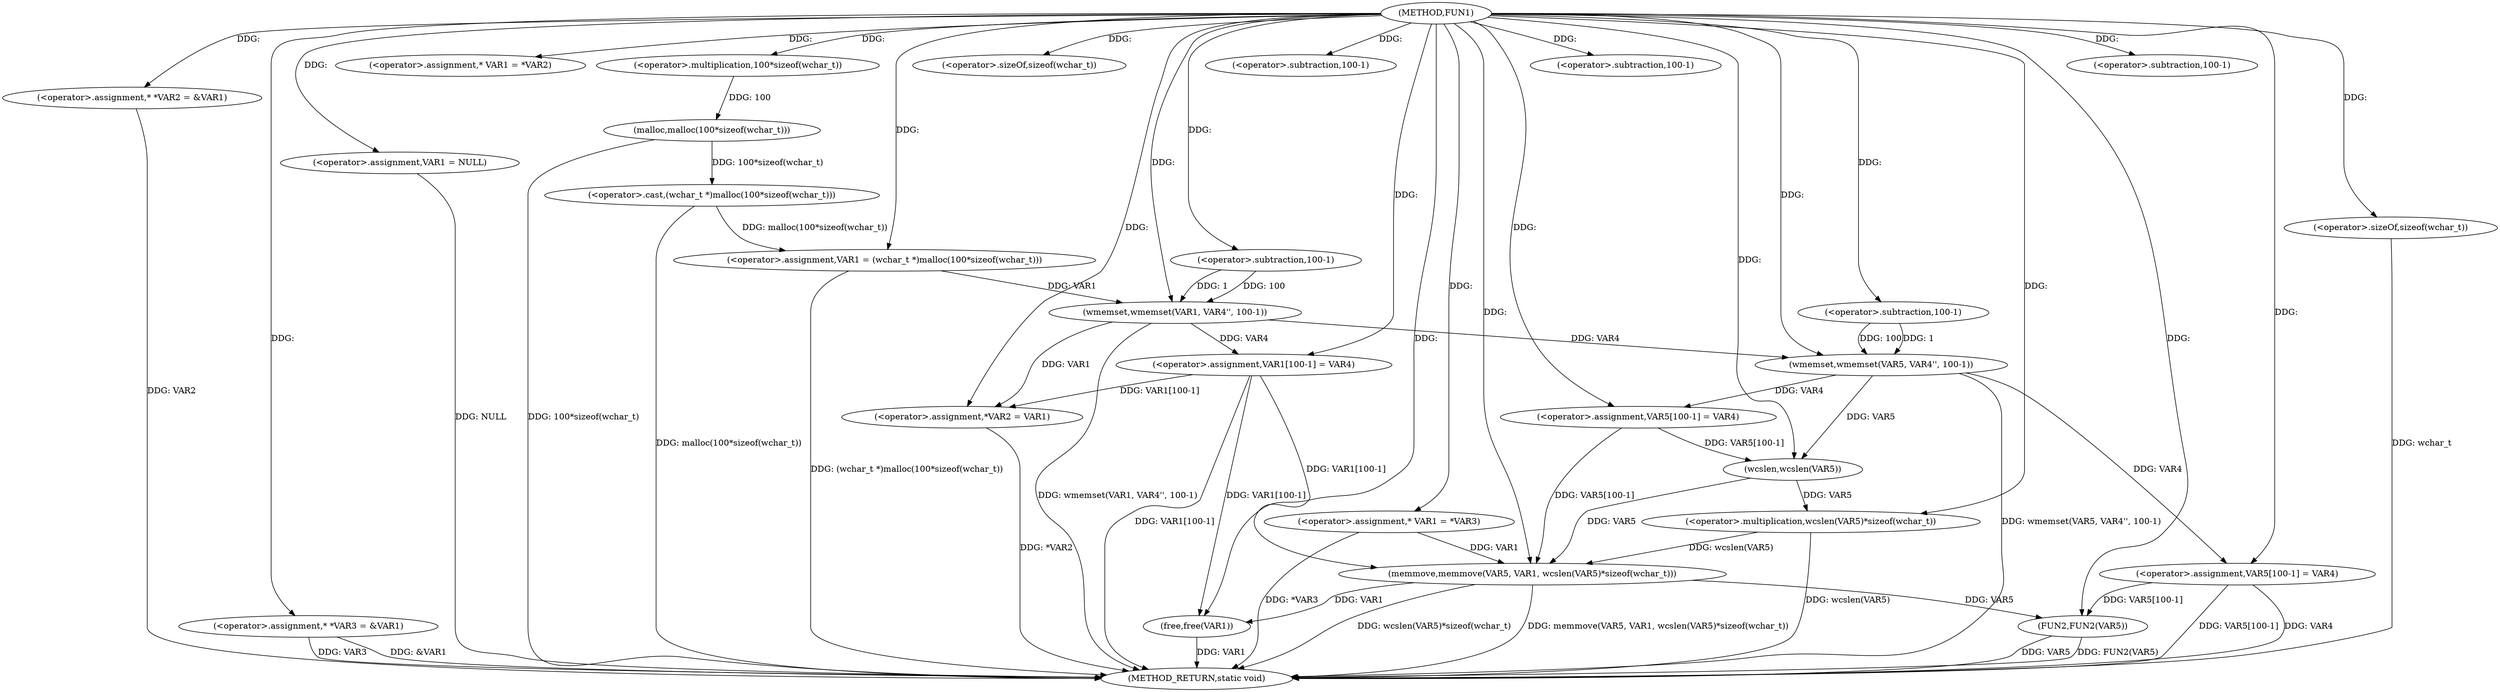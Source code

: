 digraph FUN1 {  
"1000100" [label = "(METHOD,FUN1)" ]
"1000188" [label = "(METHOD_RETURN,static void)" ]
"1000104" [label = "(<operator>.assignment,* *VAR2 = &VAR1)" ]
"1000109" [label = "(<operator>.assignment,* *VAR3 = &VAR1)" ]
"1000113" [label = "(<operator>.assignment,VAR1 = NULL)" ]
"1000118" [label = "(<operator>.assignment,* VAR1 = *VAR2)" ]
"1000122" [label = "(<operator>.assignment,VAR1 = (wchar_t *)malloc(100*sizeof(wchar_t)))" ]
"1000124" [label = "(<operator>.cast,(wchar_t *)malloc(100*sizeof(wchar_t)))" ]
"1000126" [label = "(malloc,malloc(100*sizeof(wchar_t)))" ]
"1000127" [label = "(<operator>.multiplication,100*sizeof(wchar_t))" ]
"1000129" [label = "(<operator>.sizeOf,sizeof(wchar_t))" ]
"1000131" [label = "(wmemset,wmemset(VAR1, VAR4'', 100-1))" ]
"1000134" [label = "(<operator>.subtraction,100-1)" ]
"1000137" [label = "(<operator>.assignment,VAR1[100-1] = VAR4)" ]
"1000140" [label = "(<operator>.subtraction,100-1)" ]
"1000144" [label = "(<operator>.assignment,*VAR2 = VAR1)" ]
"1000150" [label = "(<operator>.assignment,* VAR1 = *VAR3)" ]
"1000156" [label = "(wmemset,wmemset(VAR5, VAR4'', 100-1))" ]
"1000159" [label = "(<operator>.subtraction,100-1)" ]
"1000162" [label = "(<operator>.assignment,VAR5[100-1] = VAR4)" ]
"1000165" [label = "(<operator>.subtraction,100-1)" ]
"1000169" [label = "(memmove,memmove(VAR5, VAR1, wcslen(VAR5)*sizeof(wchar_t)))" ]
"1000172" [label = "(<operator>.multiplication,wcslen(VAR5)*sizeof(wchar_t))" ]
"1000173" [label = "(wcslen,wcslen(VAR5))" ]
"1000175" [label = "(<operator>.sizeOf,sizeof(wchar_t))" ]
"1000177" [label = "(<operator>.assignment,VAR5[100-1] = VAR4)" ]
"1000180" [label = "(<operator>.subtraction,100-1)" ]
"1000184" [label = "(FUN2,FUN2(VAR5))" ]
"1000186" [label = "(free,free(VAR1))" ]
  "1000177" -> "1000188"  [ label = "DDG: VAR5[100-1]"] 
  "1000184" -> "1000188"  [ label = "DDG: VAR5"] 
  "1000169" -> "1000188"  [ label = "DDG: memmove(VAR5, VAR1, wcslen(VAR5)*sizeof(wchar_t))"] 
  "1000104" -> "1000188"  [ label = "DDG: VAR2"] 
  "1000175" -> "1000188"  [ label = "DDG: wchar_t"] 
  "1000126" -> "1000188"  [ label = "DDG: 100*sizeof(wchar_t)"] 
  "1000124" -> "1000188"  [ label = "DDG: malloc(100*sizeof(wchar_t))"] 
  "1000169" -> "1000188"  [ label = "DDG: wcslen(VAR5)*sizeof(wchar_t)"] 
  "1000186" -> "1000188"  [ label = "DDG: VAR1"] 
  "1000184" -> "1000188"  [ label = "DDG: FUN2(VAR5)"] 
  "1000150" -> "1000188"  [ label = "DDG: *VAR3"] 
  "1000113" -> "1000188"  [ label = "DDG: NULL"] 
  "1000109" -> "1000188"  [ label = "DDG: VAR3"] 
  "1000172" -> "1000188"  [ label = "DDG: wcslen(VAR5)"] 
  "1000144" -> "1000188"  [ label = "DDG: *VAR2"] 
  "1000156" -> "1000188"  [ label = "DDG: wmemset(VAR5, VAR4'', 100-1)"] 
  "1000137" -> "1000188"  [ label = "DDG: VAR1[100-1]"] 
  "1000109" -> "1000188"  [ label = "DDG: &VAR1"] 
  "1000177" -> "1000188"  [ label = "DDG: VAR4"] 
  "1000131" -> "1000188"  [ label = "DDG: wmemset(VAR1, VAR4'', 100-1)"] 
  "1000122" -> "1000188"  [ label = "DDG: (wchar_t *)malloc(100*sizeof(wchar_t))"] 
  "1000100" -> "1000104"  [ label = "DDG: "] 
  "1000100" -> "1000109"  [ label = "DDG: "] 
  "1000100" -> "1000113"  [ label = "DDG: "] 
  "1000100" -> "1000118"  [ label = "DDG: "] 
  "1000124" -> "1000122"  [ label = "DDG: malloc(100*sizeof(wchar_t))"] 
  "1000100" -> "1000122"  [ label = "DDG: "] 
  "1000126" -> "1000124"  [ label = "DDG: 100*sizeof(wchar_t)"] 
  "1000127" -> "1000126"  [ label = "DDG: 100"] 
  "1000100" -> "1000127"  [ label = "DDG: "] 
  "1000100" -> "1000129"  [ label = "DDG: "] 
  "1000122" -> "1000131"  [ label = "DDG: VAR1"] 
  "1000100" -> "1000131"  [ label = "DDG: "] 
  "1000134" -> "1000131"  [ label = "DDG: 100"] 
  "1000134" -> "1000131"  [ label = "DDG: 1"] 
  "1000100" -> "1000134"  [ label = "DDG: "] 
  "1000131" -> "1000137"  [ label = "DDG: VAR4"] 
  "1000100" -> "1000137"  [ label = "DDG: "] 
  "1000100" -> "1000140"  [ label = "DDG: "] 
  "1000131" -> "1000144"  [ label = "DDG: VAR1"] 
  "1000137" -> "1000144"  [ label = "DDG: VAR1[100-1]"] 
  "1000100" -> "1000144"  [ label = "DDG: "] 
  "1000100" -> "1000150"  [ label = "DDG: "] 
  "1000100" -> "1000156"  [ label = "DDG: "] 
  "1000131" -> "1000156"  [ label = "DDG: VAR4"] 
  "1000159" -> "1000156"  [ label = "DDG: 100"] 
  "1000159" -> "1000156"  [ label = "DDG: 1"] 
  "1000100" -> "1000159"  [ label = "DDG: "] 
  "1000156" -> "1000162"  [ label = "DDG: VAR4"] 
  "1000100" -> "1000162"  [ label = "DDG: "] 
  "1000100" -> "1000165"  [ label = "DDG: "] 
  "1000162" -> "1000169"  [ label = "DDG: VAR5[100-1]"] 
  "1000173" -> "1000169"  [ label = "DDG: VAR5"] 
  "1000100" -> "1000169"  [ label = "DDG: "] 
  "1000150" -> "1000169"  [ label = "DDG: VAR1"] 
  "1000137" -> "1000169"  [ label = "DDG: VAR1[100-1]"] 
  "1000172" -> "1000169"  [ label = "DDG: wcslen(VAR5)"] 
  "1000173" -> "1000172"  [ label = "DDG: VAR5"] 
  "1000156" -> "1000173"  [ label = "DDG: VAR5"] 
  "1000162" -> "1000173"  [ label = "DDG: VAR5[100-1]"] 
  "1000100" -> "1000173"  [ label = "DDG: "] 
  "1000100" -> "1000172"  [ label = "DDG: "] 
  "1000100" -> "1000175"  [ label = "DDG: "] 
  "1000100" -> "1000177"  [ label = "DDG: "] 
  "1000156" -> "1000177"  [ label = "DDG: VAR4"] 
  "1000100" -> "1000180"  [ label = "DDG: "] 
  "1000177" -> "1000184"  [ label = "DDG: VAR5[100-1]"] 
  "1000169" -> "1000184"  [ label = "DDG: VAR5"] 
  "1000100" -> "1000184"  [ label = "DDG: "] 
  "1000169" -> "1000186"  [ label = "DDG: VAR1"] 
  "1000137" -> "1000186"  [ label = "DDG: VAR1[100-1]"] 
  "1000100" -> "1000186"  [ label = "DDG: "] 
}
